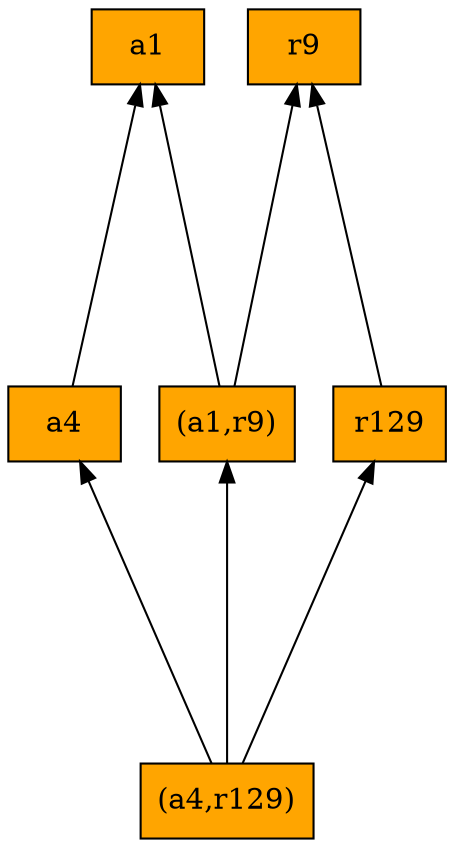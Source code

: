 digraph G {
rankdir=BT;ranksep="2.0";
"(a1,r9)" [shape=record,fillcolor=orange,style=filled,label="{(a1,r9)}"];
"a1" [shape=record,fillcolor=orange,style=filled,label="{a1}"];
"r129" [shape=record,fillcolor=orange,style=filled,label="{r129}"];
"(a4,r129)" [shape=record,fillcolor=orange,style=filled,label="{(a4,r129)}"];
"r9" [shape=record,fillcolor=orange,style=filled,label="{r9}"];
"a4" [shape=record,fillcolor=orange,style=filled,label="{a4}"];
"(a1,r9)" -> "r9"
"(a1,r9)" -> "a1"
"r129" -> "r9"
"(a4,r129)" -> "(a1,r9)"
"(a4,r129)" -> "r129"
"(a4,r129)" -> "a4"
"a4" -> "a1"
}